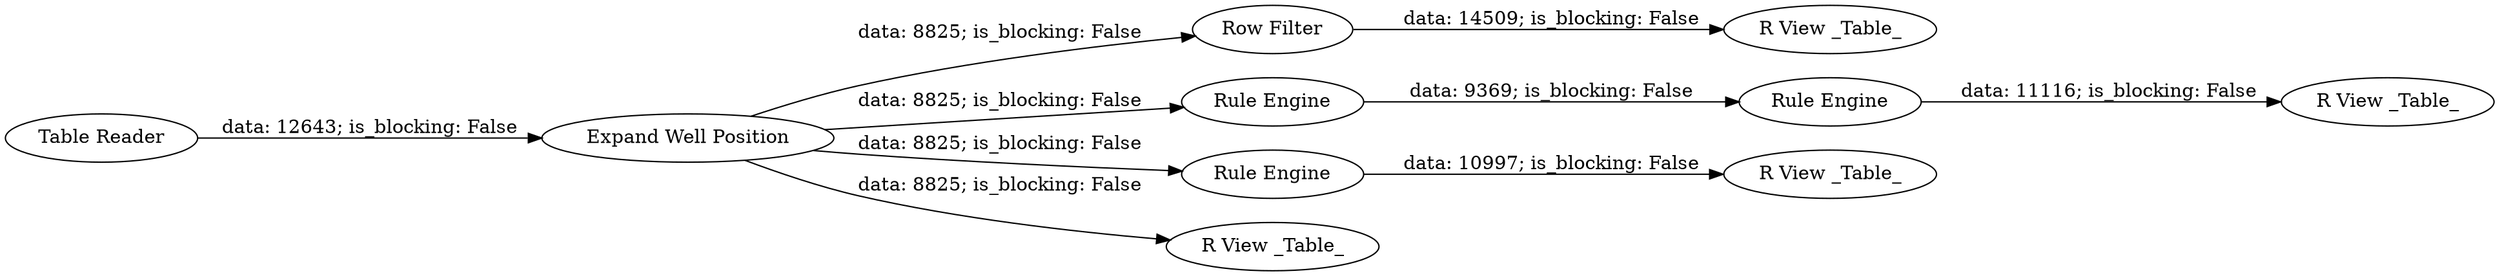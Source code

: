 digraph {
	"-3351756851205400025_275" [label="Table Reader"]
	"-3351756851205400025_268" [label="Row Filter"]
	"-3351756851205400025_264" [label="Rule Engine"]
	"-3351756851205400025_265" [label="Rule Engine"]
	"-3351756851205400025_259" [label="R View _Table_"]
	"-3351756851205400025_257" [label="Expand Well Position"]
	"-3351756851205400025_266" [label="Rule Engine"]
	"-3351756851205400025_189" [label="R View _Table_"]
	"-3351756851205400025_263" [label="R View _Table_"]
	"-3351756851205400025_267" [label="R View _Table_"]
	"-3351756851205400025_257" -> "-3351756851205400025_267" [label="data: 8825; is_blocking: False"]
	"-3351756851205400025_275" -> "-3351756851205400025_257" [label="data: 12643; is_blocking: False"]
	"-3351756851205400025_265" -> "-3351756851205400025_189" [label="data: 10997; is_blocking: False"]
	"-3351756851205400025_257" -> "-3351756851205400025_264" [label="data: 8825; is_blocking: False"]
	"-3351756851205400025_268" -> "-3351756851205400025_259" [label="data: 14509; is_blocking: False"]
	"-3351756851205400025_257" -> "-3351756851205400025_265" [label="data: 8825; is_blocking: False"]
	"-3351756851205400025_264" -> "-3351756851205400025_266" [label="data: 9369; is_blocking: False"]
	"-3351756851205400025_257" -> "-3351756851205400025_268" [label="data: 8825; is_blocking: False"]
	"-3351756851205400025_266" -> "-3351756851205400025_263" [label="data: 11116; is_blocking: False"]
	rankdir=LR
}
